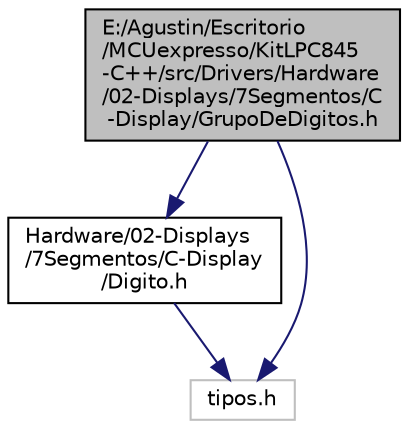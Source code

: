 digraph "E:/Agustin/Escritorio/MCUexpresso/KitLPC845-C++/src/Drivers/Hardware/02-Displays/7Segmentos/C-Display/GrupoDeDigitos.h"
{
 // LATEX_PDF_SIZE
  edge [fontname="Helvetica",fontsize="10",labelfontname="Helvetica",labelfontsize="10"];
  node [fontname="Helvetica",fontsize="10",shape=record];
  Node1 [label="E:/Agustin/Escritorio\l/MCUexpresso/KitLPC845\l-C++/src/Drivers/Hardware\l/02-Displays/7Segmentos/C\l-Display/GrupoDeDigitos.h",height=0.2,width=0.4,color="black", fillcolor="grey75", style="filled", fontcolor="black",tooltip="Clase para la agrupación de dígitos."];
  Node1 -> Node2 [color="midnightblue",fontsize="10",style="solid"];
  Node2 [label="Hardware/02-Displays\l/7Segmentos/C-Display\l/Digito.h",height=0.2,width=0.4,color="black", fillcolor="white", style="filled",URL="$_digito_8h.html",tooltip="Objeto dígito genérico para implementaciones posteriores."];
  Node2 -> Node3 [color="midnightblue",fontsize="10",style="solid"];
  Node3 [label="tipos.h",height=0.2,width=0.4,color="grey75", fillcolor="white", style="filled",tooltip=" "];
  Node1 -> Node3 [color="midnightblue",fontsize="10",style="solid"];
}

